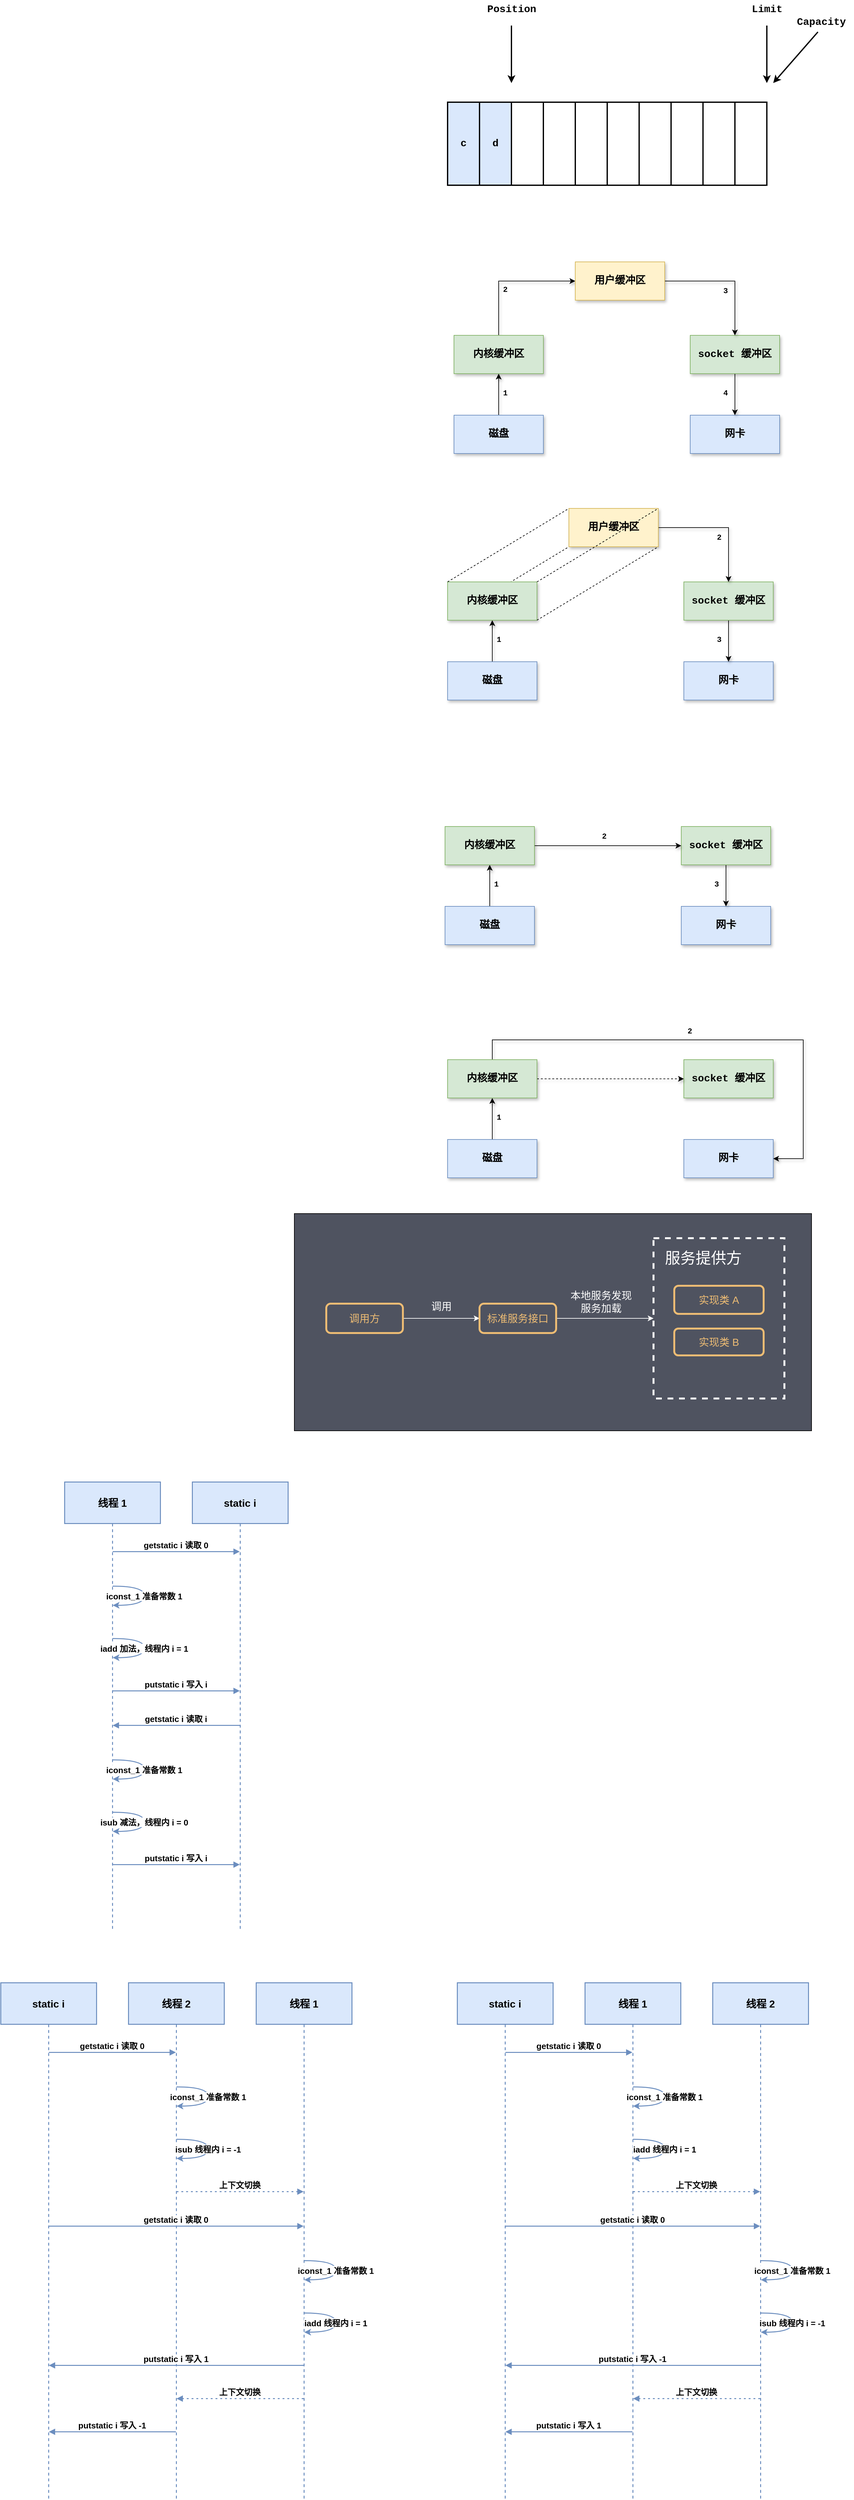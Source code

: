 <mxfile version="24.0.6" type="github">
  <diagram name="第 1 页" id="TYBMhdNcTjmp5_OupLH6">
    <mxGraphModel dx="2499" dy="867" grid="0" gridSize="10" guides="1" tooltips="1" connect="1" arrows="1" fold="1" page="0" pageScale="1" pageWidth="827" pageHeight="1169" math="0" shadow="0">
      <root>
        <mxCell id="0" />
        <mxCell id="1" parent="0" />
        <mxCell id="HMAPgbBEjGHPvOHlqmCf-12" value="" style="rounded=0;whiteSpace=wrap;html=1;fillColor=#4f5360;" parent="1" vertex="1">
          <mxGeometry x="-170" y="1930" width="810" height="340" as="geometry" />
        </mxCell>
        <mxCell id="mV8Is9ltA4lKweOmG8bc-35" value="" style="endArrow=none;html=1;rounded=0;entryX=0;entryY=0;entryDx=0;entryDy=0;dashed=1;" parent="1" edge="1">
          <mxGeometry width="50" height="50" relative="1" as="geometry">
            <mxPoint x="70" y="1001" as="sourcePoint" />
            <mxPoint x="260" y="886" as="targetPoint" />
          </mxGeometry>
        </mxCell>
        <mxCell id="thSDkyvH8xNX-SJ7blW_-1" value="&lt;font face=&quot;Courier New&quot;&gt;&lt;span style=&quot;font-size: 16px;&quot;&gt;&lt;b&gt;c&lt;/b&gt;&lt;/span&gt;&lt;/font&gt;" style="rounded=0;whiteSpace=wrap;html=1;strokeWidth=2;fillColor=#dae8fc;strokeColor=default;" parent="1" vertex="1">
          <mxGeometry x="70" y="190" width="50" height="130" as="geometry" />
        </mxCell>
        <mxCell id="thSDkyvH8xNX-SJ7blW_-13" value="&lt;b&gt;&lt;font style=&quot;font-size: 16px;&quot; face=&quot;Courier New&quot;&gt;d&lt;/font&gt;&lt;/b&gt;" style="rounded=0;whiteSpace=wrap;html=1;strokeWidth=2;fillColor=#dae8fc;strokeColor=default;" parent="1" vertex="1">
          <mxGeometry x="120" y="190" width="50" height="130" as="geometry" />
        </mxCell>
        <mxCell id="thSDkyvH8xNX-SJ7blW_-14" value="" style="rounded=0;whiteSpace=wrap;html=1;strokeWidth=2;" parent="1" vertex="1">
          <mxGeometry x="170" y="190" width="50" height="130" as="geometry" />
        </mxCell>
        <mxCell id="thSDkyvH8xNX-SJ7blW_-15" value="" style="rounded=0;whiteSpace=wrap;html=1;strokeWidth=2;" parent="1" vertex="1">
          <mxGeometry x="220" y="190" width="50" height="130" as="geometry" />
        </mxCell>
        <mxCell id="thSDkyvH8xNX-SJ7blW_-20" value="" style="rounded=0;whiteSpace=wrap;html=1;strokeWidth=2;" parent="1" vertex="1">
          <mxGeometry x="270" y="190" width="50" height="130" as="geometry" />
        </mxCell>
        <mxCell id="thSDkyvH8xNX-SJ7blW_-21" value="" style="rounded=0;whiteSpace=wrap;html=1;strokeWidth=2;" parent="1" vertex="1">
          <mxGeometry x="320" y="190" width="50" height="130" as="geometry" />
        </mxCell>
        <mxCell id="thSDkyvH8xNX-SJ7blW_-22" value="" style="rounded=0;whiteSpace=wrap;html=1;strokeWidth=2;" parent="1" vertex="1">
          <mxGeometry x="370" y="190" width="50" height="130" as="geometry" />
        </mxCell>
        <mxCell id="thSDkyvH8xNX-SJ7blW_-23" value="" style="rounded=0;whiteSpace=wrap;html=1;strokeWidth=2;" parent="1" vertex="1">
          <mxGeometry x="420" y="190" width="50" height="130" as="geometry" />
        </mxCell>
        <mxCell id="thSDkyvH8xNX-SJ7blW_-24" value="" style="rounded=0;whiteSpace=wrap;html=1;strokeWidth=2;" parent="1" vertex="1">
          <mxGeometry x="470" y="190" width="50" height="130" as="geometry" />
        </mxCell>
        <mxCell id="thSDkyvH8xNX-SJ7blW_-25" value="" style="rounded=0;whiteSpace=wrap;html=1;strokeWidth=2;" parent="1" vertex="1">
          <mxGeometry x="520" y="190" width="50" height="130" as="geometry" />
        </mxCell>
        <mxCell id="thSDkyvH8xNX-SJ7blW_-26" value="" style="endArrow=classic;html=1;rounded=0;strokeWidth=2;" parent="1" edge="1">
          <mxGeometry width="50" height="50" relative="1" as="geometry">
            <mxPoint x="170" y="70" as="sourcePoint" />
            <mxPoint x="170" y="160" as="targetPoint" />
          </mxGeometry>
        </mxCell>
        <mxCell id="thSDkyvH8xNX-SJ7blW_-27" value="&lt;b&gt;&lt;font style=&quot;font-size: 16px;&quot; face=&quot;Courier New&quot;&gt;Position&lt;/font&gt;&lt;/b&gt;" style="text;html=1;align=center;verticalAlign=middle;resizable=0;points=[];autosize=1;strokeColor=none;fillColor=none;" parent="1" vertex="1">
          <mxGeometry x="120" y="30" width="100" height="30" as="geometry" />
        </mxCell>
        <mxCell id="thSDkyvH8xNX-SJ7blW_-28" value="" style="endArrow=classic;html=1;rounded=0;strokeWidth=2;" parent="1" edge="1">
          <mxGeometry width="50" height="50" relative="1" as="geometry">
            <mxPoint x="570" y="70" as="sourcePoint" />
            <mxPoint x="570" y="160" as="targetPoint" />
          </mxGeometry>
        </mxCell>
        <mxCell id="thSDkyvH8xNX-SJ7blW_-29" value="&lt;b&gt;&lt;font style=&quot;font-size: 16px;&quot; face=&quot;Courier New&quot;&gt;Limit&lt;/font&gt;&lt;/b&gt;" style="text;html=1;align=center;verticalAlign=middle;resizable=0;points=[];autosize=1;strokeColor=none;fillColor=none;" parent="1" vertex="1">
          <mxGeometry x="535" y="30" width="70" height="30" as="geometry" />
        </mxCell>
        <mxCell id="thSDkyvH8xNX-SJ7blW_-32" value="" style="endArrow=classic;html=1;rounded=0;strokeWidth=2;" parent="1" edge="1">
          <mxGeometry width="50" height="50" relative="1" as="geometry">
            <mxPoint x="650" y="80" as="sourcePoint" />
            <mxPoint x="580" y="160" as="targetPoint" />
          </mxGeometry>
        </mxCell>
        <mxCell id="thSDkyvH8xNX-SJ7blW_-33" value="&lt;b&gt;&lt;font style=&quot;font-size: 16px;&quot; face=&quot;Courier New&quot;&gt;Capacity&lt;/font&gt;&lt;/b&gt;" style="text;html=1;align=center;verticalAlign=middle;resizable=0;points=[];autosize=1;strokeColor=none;fillColor=none;" parent="1" vertex="1">
          <mxGeometry x="605" y="50" width="100" height="30" as="geometry" />
        </mxCell>
        <mxCell id="mV8Is9ltA4lKweOmG8bc-3" value="&lt;b&gt;&lt;font style=&quot;font-size: 16px;&quot; face=&quot;Courier New&quot;&gt;网卡&lt;/font&gt;&lt;/b&gt;" style="rounded=0;whiteSpace=wrap;html=1;fillColor=#dae8fc;strokeColor=#6c8ebf;shadow=1;" parent="1" vertex="1">
          <mxGeometry x="450" y="680" width="140" height="60" as="geometry" />
        </mxCell>
        <mxCell id="mV8Is9ltA4lKweOmG8bc-11" style="edgeStyle=orthogonalEdgeStyle;rounded=0;orthogonalLoop=1;jettySize=auto;html=1;shadow=1;" parent="1" source="mV8Is9ltA4lKweOmG8bc-5" target="mV8Is9ltA4lKweOmG8bc-3" edge="1">
          <mxGeometry relative="1" as="geometry" />
        </mxCell>
        <mxCell id="mV8Is9ltA4lKweOmG8bc-5" value="&lt;b&gt;&lt;font style=&quot;font-size: 16px;&quot; face=&quot;Courier New&quot;&gt;socket 缓冲区&lt;/font&gt;&lt;/b&gt;" style="rounded=0;whiteSpace=wrap;html=1;fillColor=#d5e8d4;strokeColor=#82b366;shadow=1;" parent="1" vertex="1">
          <mxGeometry x="450" y="555" width="140" height="60" as="geometry" />
        </mxCell>
        <mxCell id="mV8Is9ltA4lKweOmG8bc-9" style="edgeStyle=orthogonalEdgeStyle;rounded=0;orthogonalLoop=1;jettySize=auto;html=1;shadow=1;" parent="1" source="mV8Is9ltA4lKweOmG8bc-6" target="mV8Is9ltA4lKweOmG8bc-7" edge="1">
          <mxGeometry relative="1" as="geometry" />
        </mxCell>
        <mxCell id="mV8Is9ltA4lKweOmG8bc-6" value="&lt;b&gt;&lt;font style=&quot;font-size: 16px;&quot; face=&quot;Courier New&quot;&gt;磁盘&lt;/font&gt;&lt;/b&gt;" style="rounded=0;whiteSpace=wrap;html=1;fillColor=#dae8fc;strokeColor=#6c8ebf;shadow=1;" parent="1" vertex="1">
          <mxGeometry x="80" y="680" width="140" height="60" as="geometry" />
        </mxCell>
        <mxCell id="mV8Is9ltA4lKweOmG8bc-12" style="edgeStyle=orthogonalEdgeStyle;rounded=0;orthogonalLoop=1;jettySize=auto;html=1;entryX=0;entryY=0.5;entryDx=0;entryDy=0;shadow=1;" parent="1" source="mV8Is9ltA4lKweOmG8bc-7" target="mV8Is9ltA4lKweOmG8bc-8" edge="1">
          <mxGeometry relative="1" as="geometry">
            <Array as="points">
              <mxPoint x="150" y="470" />
            </Array>
          </mxGeometry>
        </mxCell>
        <mxCell id="mV8Is9ltA4lKweOmG8bc-7" value="&lt;b&gt;&lt;font style=&quot;font-size: 16px;&quot; face=&quot;Courier New&quot;&gt;内核缓冲区&lt;/font&gt;&lt;/b&gt;" style="rounded=0;whiteSpace=wrap;html=1;fillColor=#d5e8d4;strokeColor=#82b366;shadow=1;" parent="1" vertex="1">
          <mxGeometry x="80" y="555" width="140" height="60" as="geometry" />
        </mxCell>
        <mxCell id="mV8Is9ltA4lKweOmG8bc-13" style="edgeStyle=orthogonalEdgeStyle;rounded=0;orthogonalLoop=1;jettySize=auto;html=1;entryX=0.5;entryY=0;entryDx=0;entryDy=0;shadow=1;" parent="1" source="mV8Is9ltA4lKweOmG8bc-8" target="mV8Is9ltA4lKweOmG8bc-5" edge="1">
          <mxGeometry relative="1" as="geometry" />
        </mxCell>
        <mxCell id="mV8Is9ltA4lKweOmG8bc-8" value="&lt;b&gt;&lt;font style=&quot;font-size: 16px;&quot; face=&quot;Courier New&quot;&gt;用户缓冲区&lt;/font&gt;&lt;/b&gt;" style="rounded=0;whiteSpace=wrap;html=1;fillColor=#fff2cc;strokeColor=#d6b656;shadow=1;" parent="1" vertex="1">
          <mxGeometry x="270" y="440" width="140" height="60" as="geometry" />
        </mxCell>
        <mxCell id="mV8Is9ltA4lKweOmG8bc-15" value="&lt;b&gt;&lt;font face=&quot;Courier New&quot;&gt;2&lt;/font&gt;&lt;/b&gt;" style="text;html=1;align=center;verticalAlign=middle;resizable=0;points=[];autosize=1;strokeColor=none;fillColor=none;shadow=1;" parent="1" vertex="1">
          <mxGeometry x="145" y="468" width="30" height="30" as="geometry" />
        </mxCell>
        <mxCell id="mV8Is9ltA4lKweOmG8bc-16" value="&lt;b&gt;&lt;font face=&quot;Courier New&quot;&gt;1&lt;/font&gt;&lt;/b&gt;" style="text;html=1;align=center;verticalAlign=middle;resizable=0;points=[];autosize=1;strokeColor=none;fillColor=none;shadow=1;" parent="1" vertex="1">
          <mxGeometry x="145" y="630" width="30" height="30" as="geometry" />
        </mxCell>
        <mxCell id="mV8Is9ltA4lKweOmG8bc-17" value="&lt;b&gt;&lt;font face=&quot;Courier New&quot;&gt;3&lt;/font&gt;&lt;/b&gt;" style="text;html=1;align=center;verticalAlign=middle;resizable=0;points=[];autosize=1;strokeColor=none;fillColor=none;shadow=1;" parent="1" vertex="1">
          <mxGeometry x="490" y="470" width="30" height="30" as="geometry" />
        </mxCell>
        <mxCell id="mV8Is9ltA4lKweOmG8bc-18" value="&lt;b&gt;&lt;font face=&quot;Courier New&quot;&gt;4&lt;/font&gt;&lt;/b&gt;" style="text;html=1;align=center;verticalAlign=middle;resizable=0;points=[];autosize=1;strokeColor=none;fillColor=none;shadow=1;" parent="1" vertex="1">
          <mxGeometry x="490" y="630" width="30" height="30" as="geometry" />
        </mxCell>
        <mxCell id="mV8Is9ltA4lKweOmG8bc-19" value="&lt;b&gt;&lt;font style=&quot;font-size: 16px;&quot; face=&quot;Courier New&quot;&gt;网卡&lt;/font&gt;&lt;/b&gt;" style="rounded=0;whiteSpace=wrap;html=1;fillColor=#dae8fc;strokeColor=#6c8ebf;shadow=1;" parent="1" vertex="1">
          <mxGeometry x="440" y="1066" width="140" height="60" as="geometry" />
        </mxCell>
        <mxCell id="mV8Is9ltA4lKweOmG8bc-20" style="edgeStyle=orthogonalEdgeStyle;rounded=0;orthogonalLoop=1;jettySize=auto;html=1;shadow=1;" parent="1" source="mV8Is9ltA4lKweOmG8bc-21" target="mV8Is9ltA4lKweOmG8bc-19" edge="1">
          <mxGeometry relative="1" as="geometry" />
        </mxCell>
        <mxCell id="mV8Is9ltA4lKweOmG8bc-21" value="&lt;b&gt;&lt;font style=&quot;font-size: 16px;&quot; face=&quot;Courier New&quot;&gt;socket 缓冲区&lt;/font&gt;&lt;/b&gt;" style="rounded=0;whiteSpace=wrap;html=1;fillColor=#d5e8d4;strokeColor=#82b366;shadow=1;" parent="1" vertex="1">
          <mxGeometry x="440" y="941" width="140" height="60" as="geometry" />
        </mxCell>
        <mxCell id="mV8Is9ltA4lKweOmG8bc-22" style="edgeStyle=orthogonalEdgeStyle;rounded=0;orthogonalLoop=1;jettySize=auto;html=1;shadow=1;" parent="1" source="mV8Is9ltA4lKweOmG8bc-23" target="mV8Is9ltA4lKweOmG8bc-25" edge="1">
          <mxGeometry relative="1" as="geometry" />
        </mxCell>
        <mxCell id="mV8Is9ltA4lKweOmG8bc-23" value="&lt;b&gt;&lt;font style=&quot;font-size: 16px;&quot; face=&quot;Courier New&quot;&gt;磁盘&lt;/font&gt;&lt;/b&gt;" style="rounded=0;whiteSpace=wrap;html=1;fillColor=#dae8fc;strokeColor=#6c8ebf;shadow=1;" parent="1" vertex="1">
          <mxGeometry x="70" y="1066" width="140" height="60" as="geometry" />
        </mxCell>
        <mxCell id="mV8Is9ltA4lKweOmG8bc-25" value="&lt;b&gt;&lt;font style=&quot;font-size: 16px;&quot; face=&quot;Courier New&quot;&gt;内核缓冲区&lt;/font&gt;&lt;/b&gt;" style="rounded=0;whiteSpace=wrap;html=1;fillColor=#d5e8d4;strokeColor=#82b366;shadow=1;" parent="1" vertex="1">
          <mxGeometry x="70" y="941" width="140" height="60" as="geometry" />
        </mxCell>
        <mxCell id="mV8Is9ltA4lKweOmG8bc-26" style="edgeStyle=orthogonalEdgeStyle;rounded=0;orthogonalLoop=1;jettySize=auto;html=1;entryX=0.5;entryY=0;entryDx=0;entryDy=0;shadow=1;" parent="1" source="mV8Is9ltA4lKweOmG8bc-27" target="mV8Is9ltA4lKweOmG8bc-21" edge="1">
          <mxGeometry relative="1" as="geometry" />
        </mxCell>
        <mxCell id="mV8Is9ltA4lKweOmG8bc-27" value="&lt;b&gt;&lt;font style=&quot;font-size: 16px;&quot; face=&quot;Courier New&quot;&gt;用户缓冲区&lt;/font&gt;&lt;/b&gt;" style="rounded=0;whiteSpace=wrap;html=1;fillColor=#fff2cc;strokeColor=#d6b656;shadow=1;" parent="1" vertex="1">
          <mxGeometry x="260" y="826" width="140" height="60" as="geometry" />
        </mxCell>
        <mxCell id="mV8Is9ltA4lKweOmG8bc-29" value="&lt;b&gt;&lt;font face=&quot;Courier New&quot;&gt;1&lt;/font&gt;&lt;/b&gt;" style="text;html=1;align=center;verticalAlign=middle;resizable=0;points=[];autosize=1;strokeColor=none;fillColor=none;shadow=1;" parent="1" vertex="1">
          <mxGeometry x="135" y="1016" width="30" height="30" as="geometry" />
        </mxCell>
        <mxCell id="mV8Is9ltA4lKweOmG8bc-30" value="&lt;b&gt;&lt;font face=&quot;Courier New&quot;&gt;2&lt;/font&gt;&lt;/b&gt;" style="text;html=1;align=center;verticalAlign=middle;resizable=0;points=[];autosize=1;strokeColor=none;fillColor=none;shadow=1;" parent="1" vertex="1">
          <mxGeometry x="480" y="856" width="30" height="30" as="geometry" />
        </mxCell>
        <mxCell id="mV8Is9ltA4lKweOmG8bc-31" value="&lt;b&gt;&lt;font face=&quot;Courier New&quot;&gt;3&lt;/font&gt;&lt;/b&gt;" style="text;html=1;align=center;verticalAlign=middle;resizable=0;points=[];autosize=1;strokeColor=none;fillColor=none;shadow=1;" parent="1" vertex="1">
          <mxGeometry x="480" y="1016" width="30" height="30" as="geometry" />
        </mxCell>
        <mxCell id="mV8Is9ltA4lKweOmG8bc-32" value="" style="endArrow=none;html=1;rounded=0;entryX=0;entryY=0;entryDx=0;entryDy=0;dashed=1;" parent="1" target="mV8Is9ltA4lKweOmG8bc-27" edge="1">
          <mxGeometry width="50" height="50" relative="1" as="geometry">
            <mxPoint x="70" y="941" as="sourcePoint" />
            <mxPoint x="120" y="891" as="targetPoint" />
          </mxGeometry>
        </mxCell>
        <mxCell id="mV8Is9ltA4lKweOmG8bc-33" value="" style="endArrow=none;html=1;rounded=0;entryX=0;entryY=0;entryDx=0;entryDy=0;dashed=1;" parent="1" edge="1">
          <mxGeometry width="50" height="50" relative="1" as="geometry">
            <mxPoint x="210" y="941" as="sourcePoint" />
            <mxPoint x="400" y="826" as="targetPoint" />
          </mxGeometry>
        </mxCell>
        <mxCell id="mV8Is9ltA4lKweOmG8bc-34" value="" style="endArrow=none;html=1;rounded=0;entryX=0;entryY=0;entryDx=0;entryDy=0;dashed=1;" parent="1" edge="1">
          <mxGeometry width="50" height="50" relative="1" as="geometry">
            <mxPoint x="210" y="1001" as="sourcePoint" />
            <mxPoint x="400" y="886" as="targetPoint" />
          </mxGeometry>
        </mxCell>
        <mxCell id="mV8Is9ltA4lKweOmG8bc-37" value="&lt;b&gt;&lt;font style=&quot;font-size: 16px;&quot; face=&quot;Courier New&quot;&gt;网卡&lt;/font&gt;&lt;/b&gt;" style="rounded=0;whiteSpace=wrap;html=1;fillColor=#dae8fc;strokeColor=#6c8ebf;shadow=1;" parent="1" vertex="1">
          <mxGeometry x="436" y="1449" width="140" height="60" as="geometry" />
        </mxCell>
        <mxCell id="mV8Is9ltA4lKweOmG8bc-38" style="edgeStyle=orthogonalEdgeStyle;rounded=0;orthogonalLoop=1;jettySize=auto;html=1;shadow=1;" parent="1" source="mV8Is9ltA4lKweOmG8bc-39" target="mV8Is9ltA4lKweOmG8bc-37" edge="1">
          <mxGeometry relative="1" as="geometry" />
        </mxCell>
        <mxCell id="mV8Is9ltA4lKweOmG8bc-39" value="&lt;b&gt;&lt;font style=&quot;font-size: 16px;&quot; face=&quot;Courier New&quot;&gt;socket 缓冲区&lt;/font&gt;&lt;/b&gt;" style="rounded=0;whiteSpace=wrap;html=1;fillColor=#d5e8d4;strokeColor=#82b366;shadow=1;" parent="1" vertex="1">
          <mxGeometry x="436" y="1324" width="140" height="60" as="geometry" />
        </mxCell>
        <mxCell id="mV8Is9ltA4lKweOmG8bc-40" style="edgeStyle=orthogonalEdgeStyle;rounded=0;orthogonalLoop=1;jettySize=auto;html=1;shadow=1;" parent="1" source="mV8Is9ltA4lKweOmG8bc-41" target="mV8Is9ltA4lKweOmG8bc-42" edge="1">
          <mxGeometry relative="1" as="geometry" />
        </mxCell>
        <mxCell id="mV8Is9ltA4lKweOmG8bc-41" value="&lt;b&gt;&lt;font style=&quot;font-size: 16px;&quot; face=&quot;Courier New&quot;&gt;磁盘&lt;/font&gt;&lt;/b&gt;" style="rounded=0;whiteSpace=wrap;html=1;fillColor=#dae8fc;strokeColor=#6c8ebf;shadow=1;" parent="1" vertex="1">
          <mxGeometry x="66" y="1449" width="140" height="60" as="geometry" />
        </mxCell>
        <mxCell id="mV8Is9ltA4lKweOmG8bc-51" style="edgeStyle=orthogonalEdgeStyle;rounded=0;orthogonalLoop=1;jettySize=auto;html=1;shadow=1;" parent="1" source="mV8Is9ltA4lKweOmG8bc-42" target="mV8Is9ltA4lKweOmG8bc-39" edge="1">
          <mxGeometry relative="1" as="geometry" />
        </mxCell>
        <mxCell id="mV8Is9ltA4lKweOmG8bc-42" value="&lt;b&gt;&lt;font style=&quot;font-size: 16px;&quot; face=&quot;Courier New&quot;&gt;内核缓冲区&lt;/font&gt;&lt;/b&gt;" style="rounded=0;whiteSpace=wrap;html=1;fillColor=#d5e8d4;strokeColor=#82b366;shadow=1;" parent="1" vertex="1">
          <mxGeometry x="66" y="1324" width="140" height="60" as="geometry" />
        </mxCell>
        <mxCell id="mV8Is9ltA4lKweOmG8bc-45" value="&lt;b&gt;&lt;font face=&quot;Courier New&quot;&gt;1&lt;/font&gt;&lt;/b&gt;" style="text;html=1;align=center;verticalAlign=middle;resizable=0;points=[];autosize=1;strokeColor=none;fillColor=none;shadow=1;" parent="1" vertex="1">
          <mxGeometry x="131" y="1399" width="30" height="30" as="geometry" />
        </mxCell>
        <mxCell id="mV8Is9ltA4lKweOmG8bc-46" value="&lt;b&gt;&lt;font face=&quot;Courier New&quot;&gt;2&lt;/font&gt;&lt;/b&gt;" style="text;html=1;align=center;verticalAlign=middle;resizable=0;points=[];autosize=1;strokeColor=none;fillColor=none;shadow=1;" parent="1" vertex="1">
          <mxGeometry x="300" y="1324" width="30" height="30" as="geometry" />
        </mxCell>
        <mxCell id="mV8Is9ltA4lKweOmG8bc-47" value="&lt;b&gt;&lt;font face=&quot;Courier New&quot;&gt;3&lt;/font&gt;&lt;/b&gt;" style="text;html=1;align=center;verticalAlign=middle;resizable=0;points=[];autosize=1;strokeColor=none;fillColor=none;shadow=1;" parent="1" vertex="1">
          <mxGeometry x="476" y="1399" width="30" height="30" as="geometry" />
        </mxCell>
        <mxCell id="mV8Is9ltA4lKweOmG8bc-52" value="&lt;b&gt;&lt;font style=&quot;font-size: 16px;&quot; face=&quot;Courier New&quot;&gt;网卡&lt;/font&gt;&lt;/b&gt;" style="rounded=0;whiteSpace=wrap;html=1;fillColor=#dae8fc;strokeColor=#6c8ebf;shadow=1;" parent="1" vertex="1">
          <mxGeometry x="440" y="1814" width="140" height="60" as="geometry" />
        </mxCell>
        <mxCell id="mV8Is9ltA4lKweOmG8bc-54" value="&lt;b&gt;&lt;font style=&quot;font-size: 16px;&quot; face=&quot;Courier New&quot;&gt;socket 缓冲区&lt;/font&gt;&lt;/b&gt;" style="rounded=0;whiteSpace=wrap;html=1;fillColor=#d5e8d4;strokeColor=#82b366;shadow=1;" parent="1" vertex="1">
          <mxGeometry x="440" y="1689" width="140" height="60" as="geometry" />
        </mxCell>
        <mxCell id="mV8Is9ltA4lKweOmG8bc-55" style="edgeStyle=orthogonalEdgeStyle;rounded=0;orthogonalLoop=1;jettySize=auto;html=1;shadow=1;" parent="1" source="mV8Is9ltA4lKweOmG8bc-56" target="mV8Is9ltA4lKweOmG8bc-58" edge="1">
          <mxGeometry relative="1" as="geometry" />
        </mxCell>
        <mxCell id="mV8Is9ltA4lKweOmG8bc-56" value="&lt;b&gt;&lt;font style=&quot;font-size: 16px;&quot; face=&quot;Courier New&quot;&gt;磁盘&lt;/font&gt;&lt;/b&gt;" style="rounded=0;whiteSpace=wrap;html=1;fillColor=#dae8fc;strokeColor=#6c8ebf;shadow=1;" parent="1" vertex="1">
          <mxGeometry x="70" y="1814" width="140" height="60" as="geometry" />
        </mxCell>
        <mxCell id="mV8Is9ltA4lKweOmG8bc-57" style="edgeStyle=orthogonalEdgeStyle;rounded=0;orthogonalLoop=1;jettySize=auto;html=1;dashed=1;shadow=1;" parent="1" source="mV8Is9ltA4lKweOmG8bc-58" target="mV8Is9ltA4lKweOmG8bc-54" edge="1">
          <mxGeometry relative="1" as="geometry" />
        </mxCell>
        <mxCell id="mV8Is9ltA4lKweOmG8bc-62" style="edgeStyle=orthogonalEdgeStyle;rounded=0;orthogonalLoop=1;jettySize=auto;html=1;entryX=1;entryY=0.5;entryDx=0;entryDy=0;shadow=1;" parent="1" source="mV8Is9ltA4lKweOmG8bc-58" target="mV8Is9ltA4lKweOmG8bc-52" edge="1">
          <mxGeometry relative="1" as="geometry">
            <Array as="points">
              <mxPoint x="140" y="1658" />
              <mxPoint x="627" y="1658" />
              <mxPoint x="627" y="1844" />
            </Array>
          </mxGeometry>
        </mxCell>
        <mxCell id="mV8Is9ltA4lKweOmG8bc-58" value="&lt;b&gt;&lt;font style=&quot;font-size: 16px;&quot; face=&quot;Courier New&quot;&gt;内核缓冲区&lt;/font&gt;&lt;/b&gt;" style="rounded=0;whiteSpace=wrap;html=1;fillColor=#d5e8d4;strokeColor=#82b366;shadow=1;" parent="1" vertex="1">
          <mxGeometry x="70" y="1689" width="140" height="60" as="geometry" />
        </mxCell>
        <mxCell id="mV8Is9ltA4lKweOmG8bc-59" value="&lt;b&gt;&lt;font face=&quot;Courier New&quot;&gt;1&lt;/font&gt;&lt;/b&gt;" style="text;html=1;align=center;verticalAlign=middle;resizable=0;points=[];autosize=1;strokeColor=none;fillColor=none;shadow=1;" parent="1" vertex="1">
          <mxGeometry x="135" y="1764" width="30" height="30" as="geometry" />
        </mxCell>
        <mxCell id="mV8Is9ltA4lKweOmG8bc-60" value="&lt;b&gt;&lt;font face=&quot;Courier New&quot;&gt;2&lt;/font&gt;&lt;/b&gt;" style="text;html=1;align=center;verticalAlign=middle;resizable=0;points=[];autosize=1;strokeColor=none;fillColor=none;shadow=1;" parent="1" vertex="1">
          <mxGeometry x="434" y="1629" width="30" height="30" as="geometry" />
        </mxCell>
        <mxCell id="HMAPgbBEjGHPvOHlqmCf-8" style="edgeStyle=orthogonalEdgeStyle;rounded=0;orthogonalLoop=1;jettySize=auto;html=1;strokeColor=#FFFFFF;" parent="1" source="HMAPgbBEjGHPvOHlqmCf-1" target="HMAPgbBEjGHPvOHlqmCf-3" edge="1">
          <mxGeometry relative="1" as="geometry" />
        </mxCell>
        <mxCell id="HMAPgbBEjGHPvOHlqmCf-1" value="&lt;font style=&quot;font-size: 16px;&quot;&gt;调用方&lt;/font&gt;" style="rounded=1;whiteSpace=wrap;html=1;strokeColor=#edbc74;strokeWidth=3;fillColor=none;fontColor=#edbc74;" parent="1" vertex="1">
          <mxGeometry x="-120" y="2071" width="120" height="46" as="geometry" />
        </mxCell>
        <mxCell id="HMAPgbBEjGHPvOHlqmCf-9" style="edgeStyle=orthogonalEdgeStyle;rounded=0;orthogonalLoop=1;jettySize=auto;html=1;entryX=0;entryY=0.5;entryDx=0;entryDy=0;strokeColor=#FFFFFF;" parent="1" source="HMAPgbBEjGHPvOHlqmCf-3" target="HMAPgbBEjGHPvOHlqmCf-4" edge="1">
          <mxGeometry relative="1" as="geometry" />
        </mxCell>
        <mxCell id="HMAPgbBEjGHPvOHlqmCf-3" value="&lt;font style=&quot;font-size: 16px;&quot;&gt;标准服务接口&lt;/font&gt;" style="rounded=1;whiteSpace=wrap;html=1;strokeColor=#edbc74;strokeWidth=3;fillColor=none;fontColor=#edbc74;" parent="1" vertex="1">
          <mxGeometry x="120" y="2071" width="120" height="46" as="geometry" />
        </mxCell>
        <mxCell id="HMAPgbBEjGHPvOHlqmCf-4" value="" style="rounded=0;whiteSpace=wrap;html=1;dashed=1;fillColor=none;strokeWidth=3;strokeColor=#FFFFFF;" parent="1" vertex="1">
          <mxGeometry x="392.5" y="1968.5" width="205" height="251" as="geometry" />
        </mxCell>
        <mxCell id="HMAPgbBEjGHPvOHlqmCf-5" value="&lt;font style=&quot;font-size: 16px;&quot;&gt;实现类 A&lt;/font&gt;" style="rounded=1;whiteSpace=wrap;html=1;strokeColor=#edbc74;strokeWidth=3;fillColor=none;fontColor=#edbc74;" parent="1" vertex="1">
          <mxGeometry x="425" y="2043" width="140" height="44" as="geometry" />
        </mxCell>
        <mxCell id="HMAPgbBEjGHPvOHlqmCf-6" value="&lt;font style=&quot;font-size: 16px;&quot;&gt;实现类 B&lt;/font&gt;" style="rounded=1;whiteSpace=wrap;html=1;strokeColor=#edbc74;strokeWidth=3;fillColor=none;fontColor=#edbc74;" parent="1" vertex="1">
          <mxGeometry x="425" y="2110" width="140" height="42" as="geometry" />
        </mxCell>
        <mxCell id="HMAPgbBEjGHPvOHlqmCf-7" value="&lt;font style=&quot;font-size: 24px;&quot;&gt;服务提供方&lt;/font&gt;" style="text;html=1;align=center;verticalAlign=middle;resizable=0;points=[];autosize=1;strokeColor=none;fillColor=none;fontColor=#FFFFFF;" parent="1" vertex="1">
          <mxGeometry x="400" y="1980" width="140" height="40" as="geometry" />
        </mxCell>
        <mxCell id="HMAPgbBEjGHPvOHlqmCf-10" value="&lt;font style=&quot;font-size: 16px;&quot;&gt;调用&lt;/font&gt;" style="text;html=1;align=center;verticalAlign=middle;resizable=0;points=[];autosize=1;strokeColor=none;fillColor=none;fontColor=#FFFFFF;" parent="1" vertex="1">
          <mxGeometry x="30" y="2060" width="60" height="30" as="geometry" />
        </mxCell>
        <mxCell id="HMAPgbBEjGHPvOHlqmCf-11" value="&lt;font style=&quot;font-size: 16px;&quot;&gt;本地服务发现&lt;/font&gt;&lt;div&gt;&lt;font style=&quot;font-size: 16px;&quot;&gt;服务加载&lt;/font&gt;&lt;/div&gt;" style="text;html=1;align=center;verticalAlign=middle;resizable=0;points=[];autosize=1;strokeColor=none;fillColor=none;fontColor=#FFFFFF;" parent="1" vertex="1">
          <mxGeometry x="250" y="2043" width="120" height="50" as="geometry" />
        </mxCell>
        <mxCell id="qte79Q0whdmO9g63fZwT-1" value="线程 1" style="shape=umlLifeline;perimeter=lifelinePerimeter;whiteSpace=wrap;container=1;dropTarget=0;collapsible=0;recursiveResize=0;outlineConnect=0;portConstraint=eastwest;newEdgeStyle={&quot;edgeStyle&quot;:&quot;elbowEdgeStyle&quot;,&quot;elbow&quot;:&quot;vertical&quot;,&quot;curved&quot;:0,&quot;rounded&quot;:0};size=65;strokeWidth=1.5;fontSize=16;fontStyle=1;fillColor=#dae8fc;strokeColor=#6c8ebf;" vertex="1" parent="1">
          <mxGeometry x="-530" y="2350" width="150" height="704" as="geometry" />
        </mxCell>
        <mxCell id="qte79Q0whdmO9g63fZwT-2" value="static i" style="shape=umlLifeline;perimeter=lifelinePerimeter;whiteSpace=wrap;container=1;dropTarget=0;collapsible=0;recursiveResize=0;outlineConnect=0;portConstraint=eastwest;newEdgeStyle={&quot;edgeStyle&quot;:&quot;elbowEdgeStyle&quot;,&quot;elbow&quot;:&quot;vertical&quot;,&quot;curved&quot;:0,&quot;rounded&quot;:0};size=65;strokeWidth=1.5;fontSize=16;fontStyle=1;fillColor=#dae8fc;strokeColor=#6c8ebf;" vertex="1" parent="1">
          <mxGeometry x="-330" y="2350" width="150" height="704" as="geometry" />
        </mxCell>
        <mxCell id="qte79Q0whdmO9g63fZwT-3" value="getstatic i 读取 0" style="verticalAlign=bottom;endArrow=block;edgeStyle=elbowEdgeStyle;elbow=vertical;curved=0;rounded=0;strokeWidth=1.5;fontSize=13;fontStyle=1;fillColor=#dae8fc;strokeColor=#6c8ebf;" edge="1" parent="1" source="qte79Q0whdmO9g63fZwT-1" target="qte79Q0whdmO9g63fZwT-2">
          <mxGeometry relative="1" as="geometry">
            <Array as="points">
              <mxPoint x="-345" y="2459" />
            </Array>
          </mxGeometry>
        </mxCell>
        <mxCell id="qte79Q0whdmO9g63fZwT-4" value="iconst_1 准备常数 1" style="curved=1;rounded=0;strokeWidth=1.5;fontSize=13;fontStyle=1;fillColor=#dae8fc;strokeColor=#6c8ebf;" edge="1" parent="1" source="qte79Q0whdmO9g63fZwT-1" target="qte79Q0whdmO9g63fZwT-1">
          <mxGeometry relative="1" as="geometry">
            <Array as="points">
              <mxPoint x="-405" y="2513" />
              <mxPoint x="-405" y="2543" />
            </Array>
          </mxGeometry>
        </mxCell>
        <mxCell id="qte79Q0whdmO9g63fZwT-5" value="iadd 加法，线程内 i = 1" style="curved=1;rounded=0;strokeWidth=1.5;fontSize=13;fontStyle=1;fillColor=#dae8fc;strokeColor=#6c8ebf;" edge="1" parent="1" source="qte79Q0whdmO9g63fZwT-1" target="qte79Q0whdmO9g63fZwT-1">
          <mxGeometry relative="1" as="geometry">
            <Array as="points">
              <mxPoint x="-405" y="2595" />
              <mxPoint x="-405" y="2625" />
            </Array>
          </mxGeometry>
        </mxCell>
        <mxCell id="qte79Q0whdmO9g63fZwT-6" value="putstatic i 写入 i" style="verticalAlign=bottom;endArrow=block;edgeStyle=elbowEdgeStyle;elbow=vertical;curved=0;rounded=0;strokeWidth=1.5;fontSize=13;fontStyle=1;fillColor=#dae8fc;strokeColor=#6c8ebf;" edge="1" parent="1" source="qte79Q0whdmO9g63fZwT-1" target="qte79Q0whdmO9g63fZwT-2">
          <mxGeometry relative="1" as="geometry">
            <Array as="points">
              <mxPoint x="-345" y="2677" />
            </Array>
          </mxGeometry>
        </mxCell>
        <mxCell id="qte79Q0whdmO9g63fZwT-7" value="getstatic i 读取 i" style="verticalAlign=bottom;endArrow=block;edgeStyle=elbowEdgeStyle;elbow=vertical;curved=0;rounded=0;strokeWidth=1.5;fontSize=13;fontStyle=1;fillColor=#dae8fc;strokeColor=#6c8ebf;" edge="1" parent="1" source="qte79Q0whdmO9g63fZwT-2" target="qte79Q0whdmO9g63fZwT-1">
          <mxGeometry relative="1" as="geometry">
            <Array as="points">
              <mxPoint x="-345" y="2731" />
            </Array>
          </mxGeometry>
        </mxCell>
        <mxCell id="qte79Q0whdmO9g63fZwT-8" value="iconst_1 准备常数 1" style="curved=1;rounded=0;strokeWidth=1.5;fontSize=13;fontStyle=1;fillColor=#dae8fc;strokeColor=#6c8ebf;" edge="1" parent="1" source="qte79Q0whdmO9g63fZwT-1" target="qte79Q0whdmO9g63fZwT-1">
          <mxGeometry relative="1" as="geometry">
            <Array as="points">
              <mxPoint x="-405" y="2785" />
              <mxPoint x="-405" y="2815" />
            </Array>
          </mxGeometry>
        </mxCell>
        <mxCell id="qte79Q0whdmO9g63fZwT-9" value="isub 减法，线程内 i = 0" style="curved=1;rounded=0;strokeWidth=1.5;fontSize=13;fontStyle=1;fillColor=#dae8fc;strokeColor=#6c8ebf;" edge="1" parent="1" source="qte79Q0whdmO9g63fZwT-1" target="qte79Q0whdmO9g63fZwT-1">
          <mxGeometry relative="1" as="geometry">
            <Array as="points">
              <mxPoint x="-405" y="2867" />
              <mxPoint x="-405" y="2897" />
            </Array>
          </mxGeometry>
        </mxCell>
        <mxCell id="qte79Q0whdmO9g63fZwT-10" value="putstatic i 写入 i" style="verticalAlign=bottom;endArrow=block;edgeStyle=elbowEdgeStyle;elbow=vertical;curved=0;rounded=0;strokeWidth=1.5;fontSize=13;fontStyle=1;fillColor=#dae8fc;strokeColor=#6c8ebf;" edge="1" parent="1" source="qte79Q0whdmO9g63fZwT-1" target="qte79Q0whdmO9g63fZwT-2">
          <mxGeometry relative="1" as="geometry">
            <Array as="points">
              <mxPoint x="-345" y="2949" />
            </Array>
          </mxGeometry>
        </mxCell>
        <mxCell id="qte79Q0whdmO9g63fZwT-11" value="static i" style="shape=umlLifeline;perimeter=lifelinePerimeter;whiteSpace=wrap;container=1;dropTarget=0;collapsible=0;recursiveResize=0;outlineConnect=0;portConstraint=eastwest;newEdgeStyle={&quot;edgeStyle&quot;:&quot;elbowEdgeStyle&quot;,&quot;elbow&quot;:&quot;vertical&quot;,&quot;curved&quot;:0,&quot;rounded&quot;:0};size=65;fontSize=16;strokeWidth=1.5;fillColor=#dae8fc;strokeColor=#6c8ebf;fontStyle=1" vertex="1" parent="1">
          <mxGeometry x="-630" y="3134" width="150" height="808" as="geometry" />
        </mxCell>
        <mxCell id="qte79Q0whdmO9g63fZwT-12" value="线程 2" style="shape=umlLifeline;perimeter=lifelinePerimeter;whiteSpace=wrap;container=1;dropTarget=0;collapsible=0;recursiveResize=0;outlineConnect=0;portConstraint=eastwest;newEdgeStyle={&quot;edgeStyle&quot;:&quot;elbowEdgeStyle&quot;,&quot;elbow&quot;:&quot;vertical&quot;,&quot;curved&quot;:0,&quot;rounded&quot;:0};size=65;fontSize=16;strokeWidth=1.5;fillColor=#dae8fc;strokeColor=#6c8ebf;fontStyle=1" vertex="1" parent="1">
          <mxGeometry x="-430" y="3134" width="150" height="808" as="geometry" />
        </mxCell>
        <mxCell id="qte79Q0whdmO9g63fZwT-13" value="线程 1" style="shape=umlLifeline;perimeter=lifelinePerimeter;whiteSpace=wrap;container=1;dropTarget=0;collapsible=0;recursiveResize=0;outlineConnect=0;portConstraint=eastwest;newEdgeStyle={&quot;edgeStyle&quot;:&quot;elbowEdgeStyle&quot;,&quot;elbow&quot;:&quot;vertical&quot;,&quot;curved&quot;:0,&quot;rounded&quot;:0};size=65;fontSize=16;strokeWidth=1.5;fillColor=#dae8fc;strokeColor=#6c8ebf;fontStyle=1" vertex="1" parent="1">
          <mxGeometry x="-230" y="3134" width="150" height="808" as="geometry" />
        </mxCell>
        <mxCell id="qte79Q0whdmO9g63fZwT-14" value="getstatic i 读取 0" style="verticalAlign=bottom;endArrow=block;edgeStyle=elbowEdgeStyle;elbow=vertical;curved=0;rounded=0;fontSize=13;strokeWidth=1.5;fillColor=#dae8fc;strokeColor=#6c8ebf;fontStyle=1" edge="1" parent="1" source="qte79Q0whdmO9g63fZwT-11" target="qte79Q0whdmO9g63fZwT-12">
          <mxGeometry relative="1" as="geometry">
            <Array as="points">
              <mxPoint x="-445" y="3243" />
            </Array>
          </mxGeometry>
        </mxCell>
        <mxCell id="qte79Q0whdmO9g63fZwT-15" value="iconst_1 准备常数 1" style="curved=1;rounded=0;fontSize=13;strokeWidth=1.5;fillColor=#dae8fc;strokeColor=#6c8ebf;fontStyle=1" edge="1" parent="1" source="qte79Q0whdmO9g63fZwT-12" target="qte79Q0whdmO9g63fZwT-12">
          <mxGeometry relative="1" as="geometry">
            <Array as="points">
              <mxPoint x="-305" y="3297" />
              <mxPoint x="-305" y="3327" />
            </Array>
          </mxGeometry>
        </mxCell>
        <mxCell id="qte79Q0whdmO9g63fZwT-16" value="isub 线程内 i = -1" style="curved=1;rounded=0;fontSize=13;strokeWidth=1.5;fillColor=#dae8fc;strokeColor=#6c8ebf;fontStyle=1" edge="1" parent="1" source="qte79Q0whdmO9g63fZwT-12" target="qte79Q0whdmO9g63fZwT-12">
          <mxGeometry relative="1" as="geometry">
            <Array as="points">
              <mxPoint x="-305" y="3379" />
              <mxPoint x="-305" y="3409" />
            </Array>
          </mxGeometry>
        </mxCell>
        <mxCell id="qte79Q0whdmO9g63fZwT-17" value="上下文切换" style="verticalAlign=bottom;endArrow=block;edgeStyle=elbowEdgeStyle;elbow=vertical;curved=0;rounded=0;dashed=1;dashPattern=2 3;fontSize=13;strokeWidth=1.5;fillColor=#dae8fc;strokeColor=#6c8ebf;fontStyle=1" edge="1" parent="1" source="qte79Q0whdmO9g63fZwT-12" target="qte79Q0whdmO9g63fZwT-13">
          <mxGeometry relative="1" as="geometry">
            <Array as="points">
              <mxPoint x="-245" y="3461" />
            </Array>
          </mxGeometry>
        </mxCell>
        <mxCell id="qte79Q0whdmO9g63fZwT-18" value="getstatic i 读取 0" style="verticalAlign=bottom;endArrow=block;edgeStyle=elbowEdgeStyle;elbow=vertical;curved=0;rounded=0;fontSize=13;strokeWidth=1.5;fillColor=#dae8fc;strokeColor=#6c8ebf;fontStyle=1" edge="1" parent="1" source="qte79Q0whdmO9g63fZwT-11" target="qte79Q0whdmO9g63fZwT-13">
          <mxGeometry relative="1" as="geometry">
            <Array as="points">
              <mxPoint x="-345" y="3515" />
            </Array>
          </mxGeometry>
        </mxCell>
        <mxCell id="qte79Q0whdmO9g63fZwT-19" value="iconst_1 准备常数 1" style="curved=1;rounded=0;fontSize=13;strokeWidth=1.5;fillColor=#dae8fc;strokeColor=#6c8ebf;fontStyle=1" edge="1" parent="1" source="qte79Q0whdmO9g63fZwT-13" target="qte79Q0whdmO9g63fZwT-13">
          <mxGeometry relative="1" as="geometry">
            <Array as="points">
              <mxPoint x="-105" y="3569" />
              <mxPoint x="-105" y="3599" />
            </Array>
          </mxGeometry>
        </mxCell>
        <mxCell id="qte79Q0whdmO9g63fZwT-20" value="iadd 线程内 i = 1" style="curved=1;rounded=0;fontSize=13;strokeWidth=1.5;fillColor=#dae8fc;strokeColor=#6c8ebf;fontStyle=1" edge="1" parent="1" source="qte79Q0whdmO9g63fZwT-13" target="qte79Q0whdmO9g63fZwT-13">
          <mxGeometry relative="1" as="geometry">
            <Array as="points">
              <mxPoint x="-105" y="3651" />
              <mxPoint x="-105" y="3681" />
            </Array>
          </mxGeometry>
        </mxCell>
        <mxCell id="qte79Q0whdmO9g63fZwT-21" value="putstatic i 写入 1" style="verticalAlign=bottom;endArrow=block;edgeStyle=elbowEdgeStyle;elbow=vertical;curved=0;rounded=0;fontSize=13;strokeWidth=1.5;fillColor=#dae8fc;strokeColor=#6c8ebf;fontStyle=1" edge="1" parent="1" source="qte79Q0whdmO9g63fZwT-13" target="qte79Q0whdmO9g63fZwT-11">
          <mxGeometry relative="1" as="geometry">
            <Array as="points">
              <mxPoint x="-345" y="3733" />
            </Array>
          </mxGeometry>
        </mxCell>
        <mxCell id="qte79Q0whdmO9g63fZwT-22" value="上下文切换" style="verticalAlign=bottom;endArrow=block;edgeStyle=elbowEdgeStyle;elbow=vertical;curved=0;rounded=0;dashed=1;dashPattern=2 3;fontSize=13;strokeWidth=1.5;fillColor=#dae8fc;strokeColor=#6c8ebf;fontStyle=1" edge="1" parent="1" source="qte79Q0whdmO9g63fZwT-13" target="qte79Q0whdmO9g63fZwT-12">
          <mxGeometry relative="1" as="geometry">
            <Array as="points">
              <mxPoint x="-245" y="3785" />
            </Array>
          </mxGeometry>
        </mxCell>
        <mxCell id="qte79Q0whdmO9g63fZwT-23" value="putstatic i 写入 -1" style="verticalAlign=bottom;endArrow=block;edgeStyle=elbowEdgeStyle;elbow=vertical;curved=0;rounded=0;fontSize=13;strokeWidth=1.5;fillColor=#dae8fc;strokeColor=#6c8ebf;fontStyle=1" edge="1" parent="1" source="qte79Q0whdmO9g63fZwT-12" target="qte79Q0whdmO9g63fZwT-11">
          <mxGeometry relative="1" as="geometry">
            <Array as="points">
              <mxPoint x="-445" y="3837" />
            </Array>
          </mxGeometry>
        </mxCell>
        <mxCell id="qte79Q0whdmO9g63fZwT-24" value="static i" style="shape=umlLifeline;perimeter=lifelinePerimeter;whiteSpace=wrap;container=1;dropTarget=0;collapsible=0;recursiveResize=0;outlineConnect=0;portConstraint=eastwest;newEdgeStyle={&quot;edgeStyle&quot;:&quot;elbowEdgeStyle&quot;,&quot;elbow&quot;:&quot;vertical&quot;,&quot;curved&quot;:0,&quot;rounded&quot;:0};size=65;fontSize=16;fontStyle=1;strokeWidth=1.5;fillColor=#dae8fc;strokeColor=#6c8ebf;" vertex="1" parent="1">
          <mxGeometry x="85" y="3134" width="150" height="808" as="geometry" />
        </mxCell>
        <mxCell id="qte79Q0whdmO9g63fZwT-25" value="线程 1" style="shape=umlLifeline;perimeter=lifelinePerimeter;whiteSpace=wrap;container=1;dropTarget=0;collapsible=0;recursiveResize=0;outlineConnect=0;portConstraint=eastwest;newEdgeStyle={&quot;edgeStyle&quot;:&quot;elbowEdgeStyle&quot;,&quot;elbow&quot;:&quot;vertical&quot;,&quot;curved&quot;:0,&quot;rounded&quot;:0};size=65;fontSize=16;fontStyle=1;strokeWidth=1.5;fillColor=#dae8fc;strokeColor=#6c8ebf;" vertex="1" parent="1">
          <mxGeometry x="285" y="3134" width="150" height="808" as="geometry" />
        </mxCell>
        <mxCell id="qte79Q0whdmO9g63fZwT-26" value="线程 2" style="shape=umlLifeline;perimeter=lifelinePerimeter;whiteSpace=wrap;container=1;dropTarget=0;collapsible=0;recursiveResize=0;outlineConnect=0;portConstraint=eastwest;newEdgeStyle={&quot;edgeStyle&quot;:&quot;elbowEdgeStyle&quot;,&quot;elbow&quot;:&quot;vertical&quot;,&quot;curved&quot;:0,&quot;rounded&quot;:0};size=65;fontSize=16;fontStyle=1;strokeWidth=1.5;fillColor=#dae8fc;strokeColor=#6c8ebf;" vertex="1" parent="1">
          <mxGeometry x="485" y="3134" width="150" height="808" as="geometry" />
        </mxCell>
        <mxCell id="qte79Q0whdmO9g63fZwT-27" value="getstatic i 读取 0" style="verticalAlign=bottom;endArrow=block;edgeStyle=elbowEdgeStyle;elbow=vertical;curved=0;rounded=0;fontSize=13;fontStyle=1;strokeWidth=1.5;fillColor=#dae8fc;strokeColor=#6c8ebf;" edge="1" parent="1" source="qte79Q0whdmO9g63fZwT-24" target="qte79Q0whdmO9g63fZwT-25">
          <mxGeometry relative="1" as="geometry">
            <Array as="points">
              <mxPoint x="270" y="3243" />
            </Array>
          </mxGeometry>
        </mxCell>
        <mxCell id="qte79Q0whdmO9g63fZwT-28" value="iconst_1 准备常数 1" style="curved=1;rounded=0;fontSize=13;fontStyle=1;strokeWidth=1.5;fillColor=#dae8fc;strokeColor=#6c8ebf;" edge="1" parent="1" source="qte79Q0whdmO9g63fZwT-25" target="qte79Q0whdmO9g63fZwT-25">
          <mxGeometry relative="1" as="geometry">
            <Array as="points">
              <mxPoint x="410" y="3297" />
              <mxPoint x="410" y="3327" />
            </Array>
          </mxGeometry>
        </mxCell>
        <mxCell id="qte79Q0whdmO9g63fZwT-29" value="iadd 线程内 i = 1" style="curved=1;rounded=0;fontSize=13;fontStyle=1;strokeWidth=1.5;fillColor=#dae8fc;strokeColor=#6c8ebf;" edge="1" parent="1" source="qte79Q0whdmO9g63fZwT-25" target="qte79Q0whdmO9g63fZwT-25">
          <mxGeometry relative="1" as="geometry">
            <Array as="points">
              <mxPoint x="410" y="3379" />
              <mxPoint x="410" y="3409" />
            </Array>
          </mxGeometry>
        </mxCell>
        <mxCell id="qte79Q0whdmO9g63fZwT-30" value="上下文切换" style="verticalAlign=bottom;endArrow=block;edgeStyle=elbowEdgeStyle;elbow=vertical;curved=0;rounded=0;dashed=1;dashPattern=2 3;fontSize=13;fontStyle=1;strokeWidth=1.5;fillColor=#dae8fc;strokeColor=#6c8ebf;" edge="1" parent="1" source="qte79Q0whdmO9g63fZwT-25" target="qte79Q0whdmO9g63fZwT-26">
          <mxGeometry relative="1" as="geometry">
            <Array as="points">
              <mxPoint x="470" y="3461" />
            </Array>
          </mxGeometry>
        </mxCell>
        <mxCell id="qte79Q0whdmO9g63fZwT-31" value="getstatic i 读取 0" style="verticalAlign=bottom;endArrow=block;edgeStyle=elbowEdgeStyle;elbow=vertical;curved=0;rounded=0;fontSize=13;fontStyle=1;strokeWidth=1.5;fillColor=#dae8fc;strokeColor=#6c8ebf;" edge="1" parent="1" source="qte79Q0whdmO9g63fZwT-24" target="qte79Q0whdmO9g63fZwT-26">
          <mxGeometry relative="1" as="geometry">
            <Array as="points">
              <mxPoint x="370" y="3515" />
            </Array>
          </mxGeometry>
        </mxCell>
        <mxCell id="qte79Q0whdmO9g63fZwT-32" value="iconst_1 准备常数 1" style="curved=1;rounded=0;fontSize=13;fontStyle=1;strokeWidth=1.5;fillColor=#dae8fc;strokeColor=#6c8ebf;" edge="1" parent="1" source="qte79Q0whdmO9g63fZwT-26" target="qte79Q0whdmO9g63fZwT-26">
          <mxGeometry relative="1" as="geometry">
            <Array as="points">
              <mxPoint x="610" y="3569" />
              <mxPoint x="610" y="3599" />
            </Array>
          </mxGeometry>
        </mxCell>
        <mxCell id="qte79Q0whdmO9g63fZwT-33" value="isub 线程内 i = -1" style="curved=1;rounded=0;fontSize=13;fontStyle=1;strokeWidth=1.5;fillColor=#dae8fc;strokeColor=#6c8ebf;" edge="1" parent="1" source="qte79Q0whdmO9g63fZwT-26" target="qte79Q0whdmO9g63fZwT-26">
          <mxGeometry relative="1" as="geometry">
            <Array as="points">
              <mxPoint x="610" y="3651" />
              <mxPoint x="610" y="3681" />
            </Array>
          </mxGeometry>
        </mxCell>
        <mxCell id="qte79Q0whdmO9g63fZwT-34" value="putstatic i 写入 -1" style="verticalAlign=bottom;endArrow=block;edgeStyle=elbowEdgeStyle;elbow=vertical;curved=0;rounded=0;fontSize=13;fontStyle=1;strokeWidth=1.5;fillColor=#dae8fc;strokeColor=#6c8ebf;" edge="1" parent="1" source="qte79Q0whdmO9g63fZwT-26" target="qte79Q0whdmO9g63fZwT-24">
          <mxGeometry relative="1" as="geometry">
            <Array as="points">
              <mxPoint x="370" y="3733" />
            </Array>
          </mxGeometry>
        </mxCell>
        <mxCell id="qte79Q0whdmO9g63fZwT-35" value="上下文切换" style="verticalAlign=bottom;endArrow=block;edgeStyle=elbowEdgeStyle;elbow=vertical;curved=0;rounded=0;dashed=1;dashPattern=2 3;fontSize=13;fontStyle=1;strokeWidth=1.5;fillColor=#dae8fc;strokeColor=#6c8ebf;" edge="1" parent="1" source="qte79Q0whdmO9g63fZwT-26" target="qte79Q0whdmO9g63fZwT-25">
          <mxGeometry relative="1" as="geometry">
            <Array as="points">
              <mxPoint x="470" y="3785" />
            </Array>
          </mxGeometry>
        </mxCell>
        <mxCell id="qte79Q0whdmO9g63fZwT-36" value="putstatic i 写入 1" style="verticalAlign=bottom;endArrow=block;edgeStyle=elbowEdgeStyle;elbow=vertical;curved=0;rounded=0;fontSize=13;fontStyle=1;strokeWidth=1.5;fillColor=#dae8fc;strokeColor=#6c8ebf;" edge="1" parent="1" source="qte79Q0whdmO9g63fZwT-25" target="qte79Q0whdmO9g63fZwT-24">
          <mxGeometry relative="1" as="geometry">
            <Array as="points">
              <mxPoint x="270" y="3837" />
            </Array>
          </mxGeometry>
        </mxCell>
      </root>
    </mxGraphModel>
  </diagram>
</mxfile>
